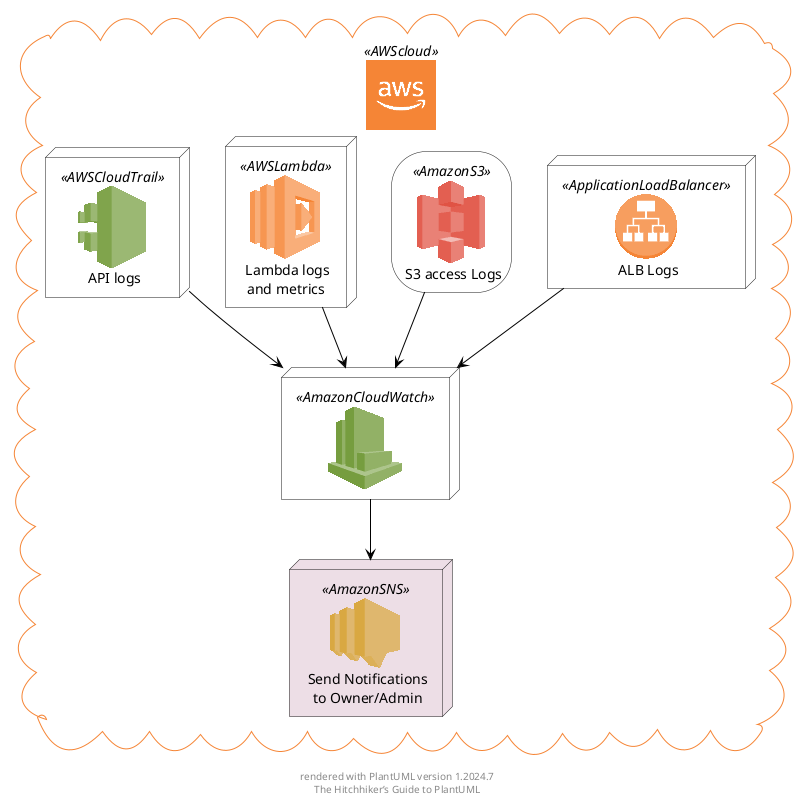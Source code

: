 @startuml C4ACMEComponent2
!includeurl <aws/common>
!includeurl <aws/SDKs/Java/Java.puml>
!includeurl <aws/SDKs/Nodejs/Nodejs.puml>

!includeurl <aws/General/users/users.puml>
!includeurl <aws/General/client/client.puml>
!includeurl <aws/General/AWScloud/AWScloud.puml>
!includeurl <aws/General/mobileclient/mobileclient.puml>

!includeurl <aws/Database/AmazonRDS/AmazonRDS.puml>
!includeurl <aws/Database/AmazonRDS/DBinstance/DBinstance.puml>
!includeurl <aws/Database/AmazonRDS/MySQLDBinstance/MySQLDBinstance.puml>

!includeurl <aws/Compute/AWSElasticBeanstalk/AWSElasticBeanstalk.puml>
!includeurl <aws/Compute/AWSElasticBeanstalk/deployment/deployment.puml>
!includeurl <aws/Compute/AWSElasticBeanstalk/application/application.puml>
!includeurl <aws/Compute/ElasticLoadBalancing/ApplicationLoadBalancer/ApplicationLoadBalancer.puml>
!includeurl <aws/Compute/AWSLambda/AWSLambda.puml>
!includeurl <aws/Compute/AWSLambda/LambdaFunction/LambdaFunction.puml>

!includeurl <aws/Storage/AmazonS3/AmazonS3.puml>
!includeurl <aws/Storage/AmazonS3/bucket/bucket.puml>
!includeurl <aws/Storage/AmazonGlacier/AmazonGlacier.puml>
!includeurl <aws/Storage/AmazonGlacier/archive/archive.puml>

!includeurl <aws/SecurityIdentityCompliance/AWSIAM/AWSIAM.puml>
!includeurl <aws/SecurityIdentityCompliance/IAM/permissions/permissions.puml>
!includeurl <aws/SecurityIdentityCompliance/IAM/role/role.puml>

!includeurl <aws/MobileServices/AmazonCognito/AmazonCognito.puml>
!includeurl <aws/NetworkingContentDelivery/AmazonRoute53/AmazonRoute53.puml>
!includeurl <aws/SecurityIdentityCompliance/AWSIAM/AWSIAM.puml>

!includeurl <aws/Analytics/AmazonES/AmazonES.puml>
!includeurl <aws/ManagementTools/AmazonCloudWatch/AmazonCloudWatch.puml>
!includeurl <aws/ManagementTools/AWSCloudTrail/AWSCloudTrail.puml>

!includeurl <aws/Messaging/AmazonSNS/AmazonSNS.puml>

skinparam componentArrowColor Black
skinparam componentBackgroundColor White
skinparam nodeBackgroundColor White
skinparam agentBackgroundColor White
skinparam artifactBackgroundColor White





AWSCLOUD(awscloud){
 
    
    APPLICATIONLOADBALANCER(loadbalancer, "ALB Logs")
    AMAZONS3(S3, "S3 access Logs")
    AWSLAMBDA(Lambda, "Lambda logs\nand metrics")
    AWSCLOUDTRAIL(AWSCloudTrail, "API logs")
    
    AMAZONCLOUDWATCH(AmazonCloudWatch)
    AMAZONSNS(AmazonSNS, "Send Notifications\n to Owner/Admin")


    loadbalancer --> AmazonCloudWatch
    S3 --> AmazonCloudWatch
    Lambda --> AmazonCloudWatch
    AWSCloudTrail --> AmazonCloudWatch
    
    AmazonCloudWatch --> AmazonSNS
 
}
footer %filename() rendered with PlantUML version %version()\nThe Hitchhiker’s Guide to PlantUML
@enduml